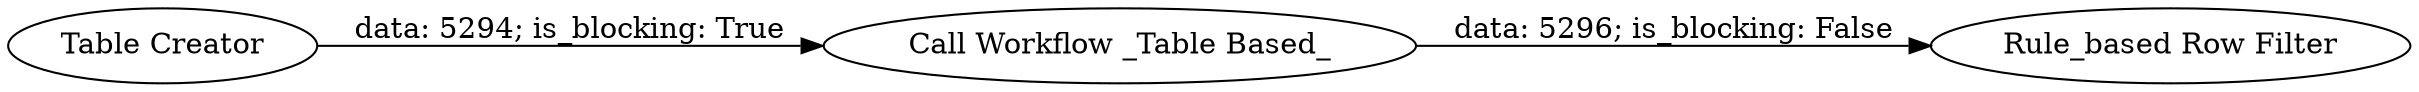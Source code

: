digraph {
	"5453370036484191695_2" [label="Call Workflow _Table Based_"]
	"5453370036484191695_3" [label="Rule_based Row Filter"]
	"5453370036484191695_1" [label="Table Creator"]
	"5453370036484191695_2" -> "5453370036484191695_3" [label="data: 5296; is_blocking: False"]
	"5453370036484191695_1" -> "5453370036484191695_2" [label="data: 5294; is_blocking: True"]
	rankdir=LR
}
